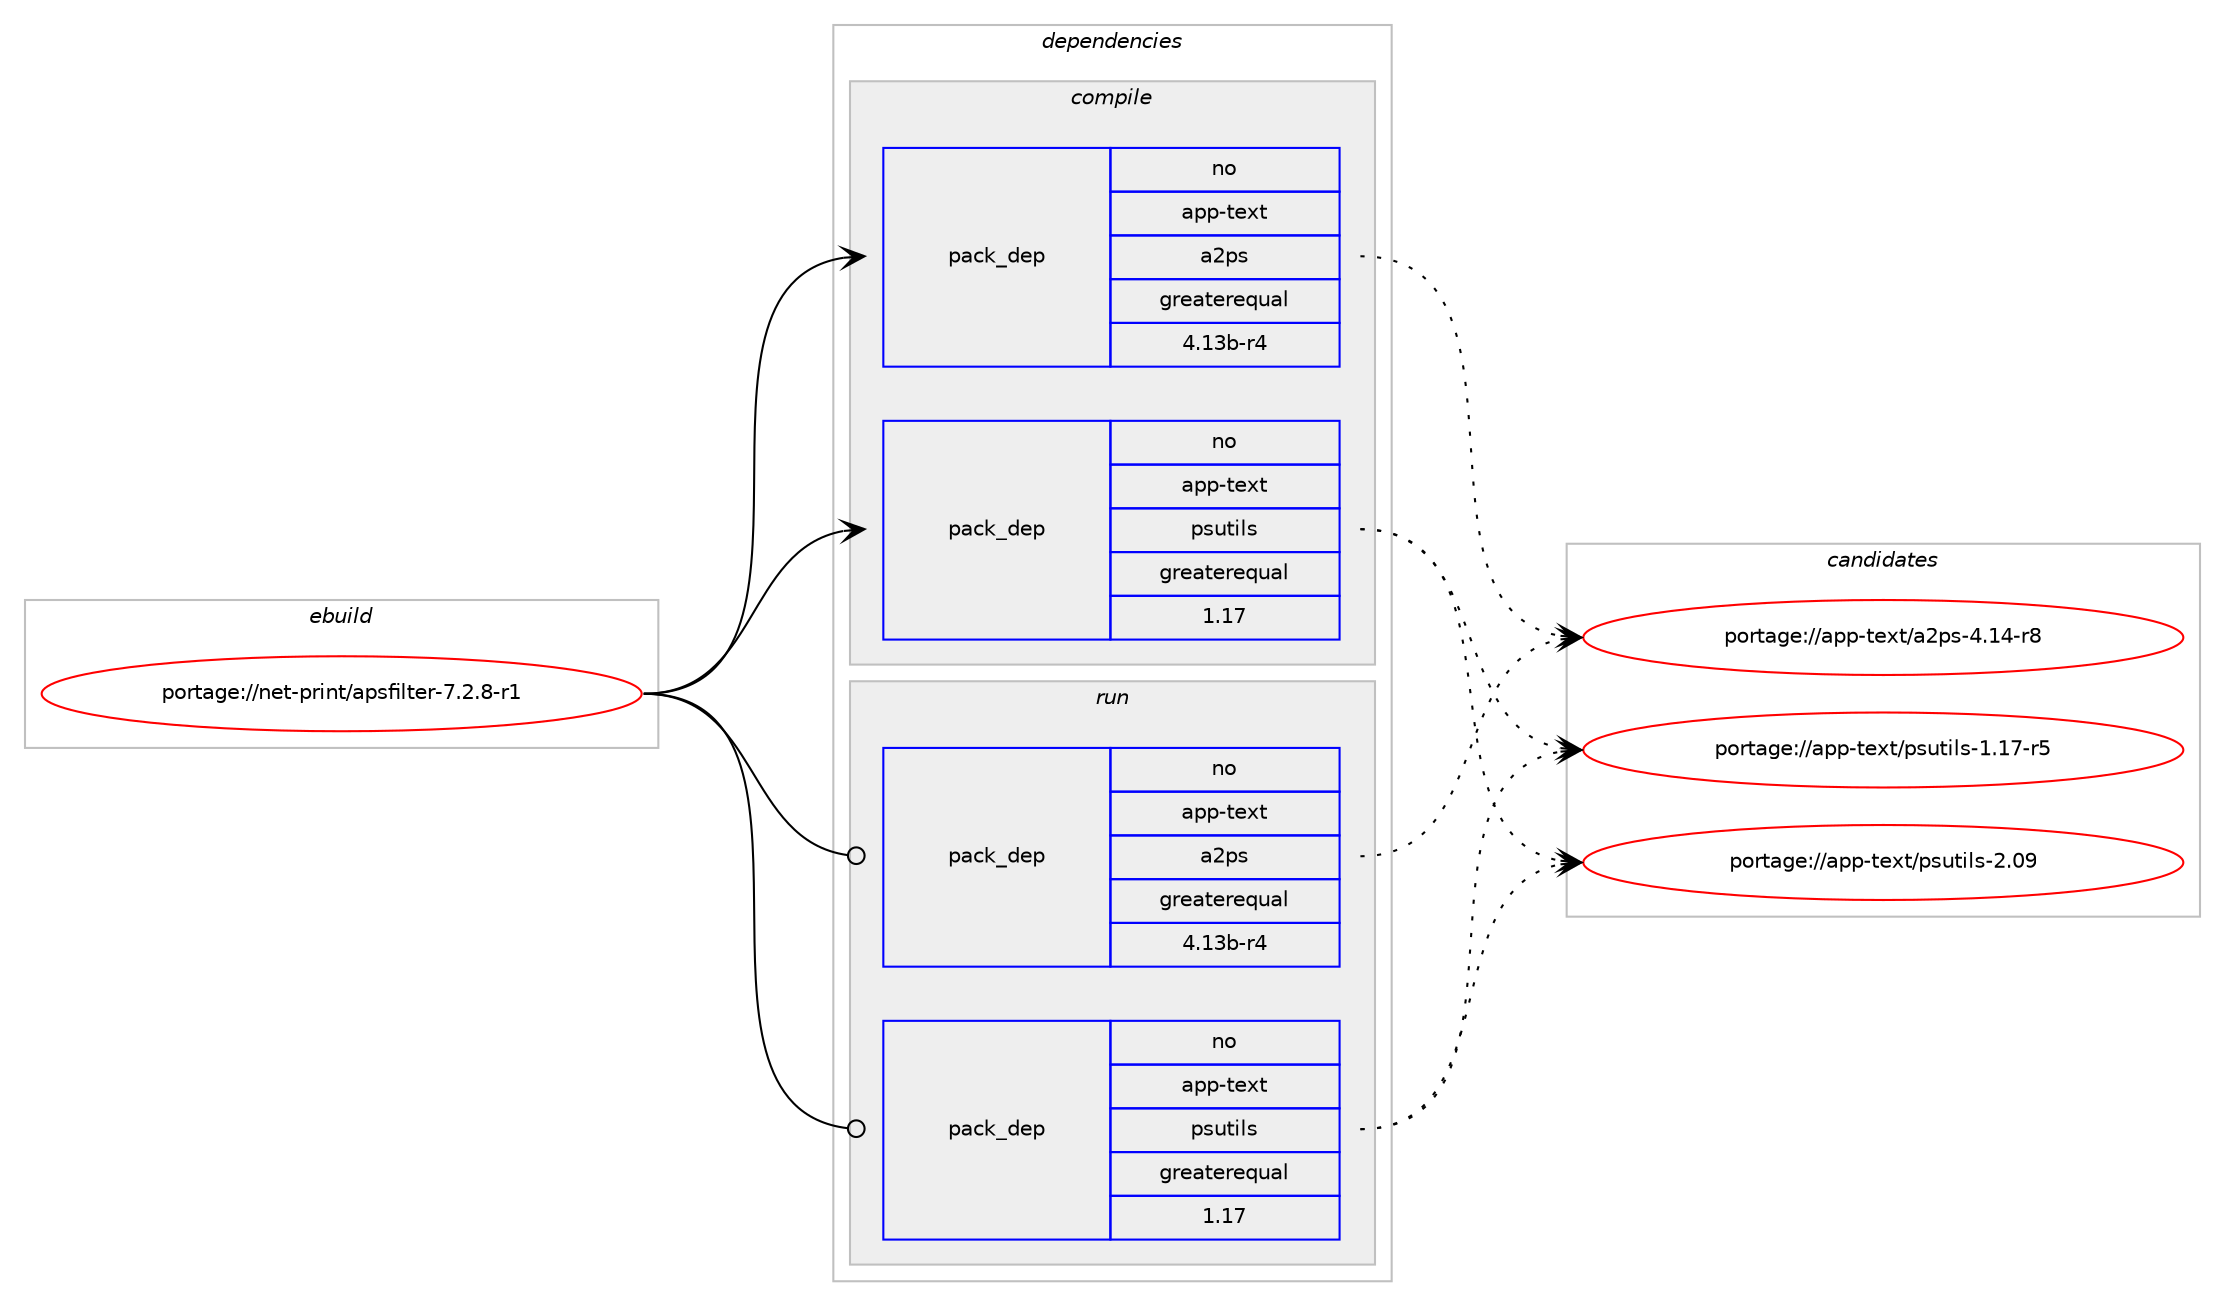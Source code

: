 digraph prolog {

# *************
# Graph options
# *************

newrank=true;
concentrate=true;
compound=true;
graph [rankdir=LR,fontname=Helvetica,fontsize=10,ranksep=1.5];#, ranksep=2.5, nodesep=0.2];
edge  [arrowhead=vee];
node  [fontname=Helvetica,fontsize=10];

# **********
# The ebuild
# **********

subgraph cluster_leftcol {
color=gray;
rank=same;
label=<<i>ebuild</i>>;
id [label="portage://net-print/apsfilter-7.2.8-r1", color=red, width=4, href="../net-print/apsfilter-7.2.8-r1.svg"];
}

# ****************
# The dependencies
# ****************

subgraph cluster_midcol {
color=gray;
label=<<i>dependencies</i>>;
subgraph cluster_compile {
fillcolor="#eeeeee";
style=filled;
label=<<i>compile</i>>;
# *** BEGIN UNKNOWN DEPENDENCY TYPE (TODO) ***
# id -> package_dependency(portage://net-print/apsfilter-7.2.8-r1,install,no,app-alternatives,awk,none,[,,],[],[])
# *** END UNKNOWN DEPENDENCY TYPE (TODO) ***

subgraph pack43 {
dependency72 [label=<<TABLE BORDER="0" CELLBORDER="1" CELLSPACING="0" CELLPADDING="4" WIDTH="220"><TR><TD ROWSPAN="6" CELLPADDING="30">pack_dep</TD></TR><TR><TD WIDTH="110">no</TD></TR><TR><TD>app-text</TD></TR><TR><TD>a2ps</TD></TR><TR><TD>greaterequal</TD></TR><TR><TD>4.13b-r4</TD></TR></TABLE>>, shape=none, color=blue];
}
id:e -> dependency72:w [weight=20,style="solid",arrowhead="vee"];
# *** BEGIN UNKNOWN DEPENDENCY TYPE (TODO) ***
# id -> package_dependency(portage://net-print/apsfilter-7.2.8-r1,install,no,app-text,ghostscript-gpl,none,[,,],[],[])
# *** END UNKNOWN DEPENDENCY TYPE (TODO) ***

subgraph pack44 {
dependency73 [label=<<TABLE BORDER="0" CELLBORDER="1" CELLSPACING="0" CELLPADDING="4" WIDTH="220"><TR><TD ROWSPAN="6" CELLPADDING="30">pack_dep</TD></TR><TR><TD WIDTH="110">no</TD></TR><TR><TD>app-text</TD></TR><TR><TD>psutils</TD></TR><TR><TD>greaterequal</TD></TR><TR><TD>1.17</TD></TR></TABLE>>, shape=none, color=blue];
}
id:e -> dependency73:w [weight=20,style="solid",arrowhead="vee"];
# *** BEGIN UNKNOWN DEPENDENCY TYPE (TODO) ***
# id -> package_dependency(portage://net-print/apsfilter-7.2.8-r1,install,no,net-print,cups,none,[,,],[],[])
# *** END UNKNOWN DEPENDENCY TYPE (TODO) ***

# *** BEGIN UNKNOWN DEPENDENCY TYPE (TODO) ***
# id -> package_dependency(portage://net-print/apsfilter-7.2.8-r1,install,no,virtual,imagemagick-tools,none,[,,],[],[])
# *** END UNKNOWN DEPENDENCY TYPE (TODO) ***

# *** BEGIN UNKNOWN DEPENDENCY TYPE (TODO) ***
# id -> package_dependency(portage://net-print/apsfilter-7.2.8-r1,install,no,virtual,mta,none,[,,],[],[])
# *** END UNKNOWN DEPENDENCY TYPE (TODO) ***

}
subgraph cluster_compileandrun {
fillcolor="#eeeeee";
style=filled;
label=<<i>compile and run</i>>;
}
subgraph cluster_run {
fillcolor="#eeeeee";
style=filled;
label=<<i>run</i>>;
# *** BEGIN UNKNOWN DEPENDENCY TYPE (TODO) ***
# id -> package_dependency(portage://net-print/apsfilter-7.2.8-r1,run,no,app-alternatives,awk,none,[,,],[],[])
# *** END UNKNOWN DEPENDENCY TYPE (TODO) ***

subgraph pack45 {
dependency74 [label=<<TABLE BORDER="0" CELLBORDER="1" CELLSPACING="0" CELLPADDING="4" WIDTH="220"><TR><TD ROWSPAN="6" CELLPADDING="30">pack_dep</TD></TR><TR><TD WIDTH="110">no</TD></TR><TR><TD>app-text</TD></TR><TR><TD>a2ps</TD></TR><TR><TD>greaterequal</TD></TR><TR><TD>4.13b-r4</TD></TR></TABLE>>, shape=none, color=blue];
}
id:e -> dependency74:w [weight=20,style="solid",arrowhead="odot"];
# *** BEGIN UNKNOWN DEPENDENCY TYPE (TODO) ***
# id -> package_dependency(portage://net-print/apsfilter-7.2.8-r1,run,no,app-text,ghostscript-gpl,none,[,,],[],[])
# *** END UNKNOWN DEPENDENCY TYPE (TODO) ***

subgraph pack46 {
dependency75 [label=<<TABLE BORDER="0" CELLBORDER="1" CELLSPACING="0" CELLPADDING="4" WIDTH="220"><TR><TD ROWSPAN="6" CELLPADDING="30">pack_dep</TD></TR><TR><TD WIDTH="110">no</TD></TR><TR><TD>app-text</TD></TR><TR><TD>psutils</TD></TR><TR><TD>greaterequal</TD></TR><TR><TD>1.17</TD></TR></TABLE>>, shape=none, color=blue];
}
id:e -> dependency75:w [weight=20,style="solid",arrowhead="odot"];
# *** BEGIN UNKNOWN DEPENDENCY TYPE (TODO) ***
# id -> package_dependency(portage://net-print/apsfilter-7.2.8-r1,run,no,net-print,cups,none,[,,],[],[])
# *** END UNKNOWN DEPENDENCY TYPE (TODO) ***

# *** BEGIN UNKNOWN DEPENDENCY TYPE (TODO) ***
# id -> package_dependency(portage://net-print/apsfilter-7.2.8-r1,run,no,virtual,imagemagick-tools,none,[,,],[],[])
# *** END UNKNOWN DEPENDENCY TYPE (TODO) ***

# *** BEGIN UNKNOWN DEPENDENCY TYPE (TODO) ***
# id -> package_dependency(portage://net-print/apsfilter-7.2.8-r1,run,no,virtual,mta,none,[,,],[],[])
# *** END UNKNOWN DEPENDENCY TYPE (TODO) ***

}
}

# **************
# The candidates
# **************

subgraph cluster_choices {
rank=same;
color=gray;
label=<<i>candidates</i>>;

subgraph choice43 {
color=black;
nodesep=1;
choice971121124511610112011647975011211545524649524511456 [label="portage://app-text/a2ps-4.14-r8", color=red, width=4,href="../app-text/a2ps-4.14-r8.svg"];
dependency72:e -> choice971121124511610112011647975011211545524649524511456:w [style=dotted,weight="100"];
}
subgraph choice44 {
color=black;
nodesep=1;
choice97112112451161011201164711211511711610510811545494649554511453 [label="portage://app-text/psutils-1.17-r5", color=red, width=4,href="../app-text/psutils-1.17-r5.svg"];
choice9711211245116101120116471121151171161051081154550464857 [label="portage://app-text/psutils-2.09", color=red, width=4,href="../app-text/psutils-2.09.svg"];
dependency73:e -> choice97112112451161011201164711211511711610510811545494649554511453:w [style=dotted,weight="100"];
dependency73:e -> choice9711211245116101120116471121151171161051081154550464857:w [style=dotted,weight="100"];
}
subgraph choice45 {
color=black;
nodesep=1;
choice971121124511610112011647975011211545524649524511456 [label="portage://app-text/a2ps-4.14-r8", color=red, width=4,href="../app-text/a2ps-4.14-r8.svg"];
dependency74:e -> choice971121124511610112011647975011211545524649524511456:w [style=dotted,weight="100"];
}
subgraph choice46 {
color=black;
nodesep=1;
choice97112112451161011201164711211511711610510811545494649554511453 [label="portage://app-text/psutils-1.17-r5", color=red, width=4,href="../app-text/psutils-1.17-r5.svg"];
choice9711211245116101120116471121151171161051081154550464857 [label="portage://app-text/psutils-2.09", color=red, width=4,href="../app-text/psutils-2.09.svg"];
dependency75:e -> choice97112112451161011201164711211511711610510811545494649554511453:w [style=dotted,weight="100"];
dependency75:e -> choice9711211245116101120116471121151171161051081154550464857:w [style=dotted,weight="100"];
}
}

}
